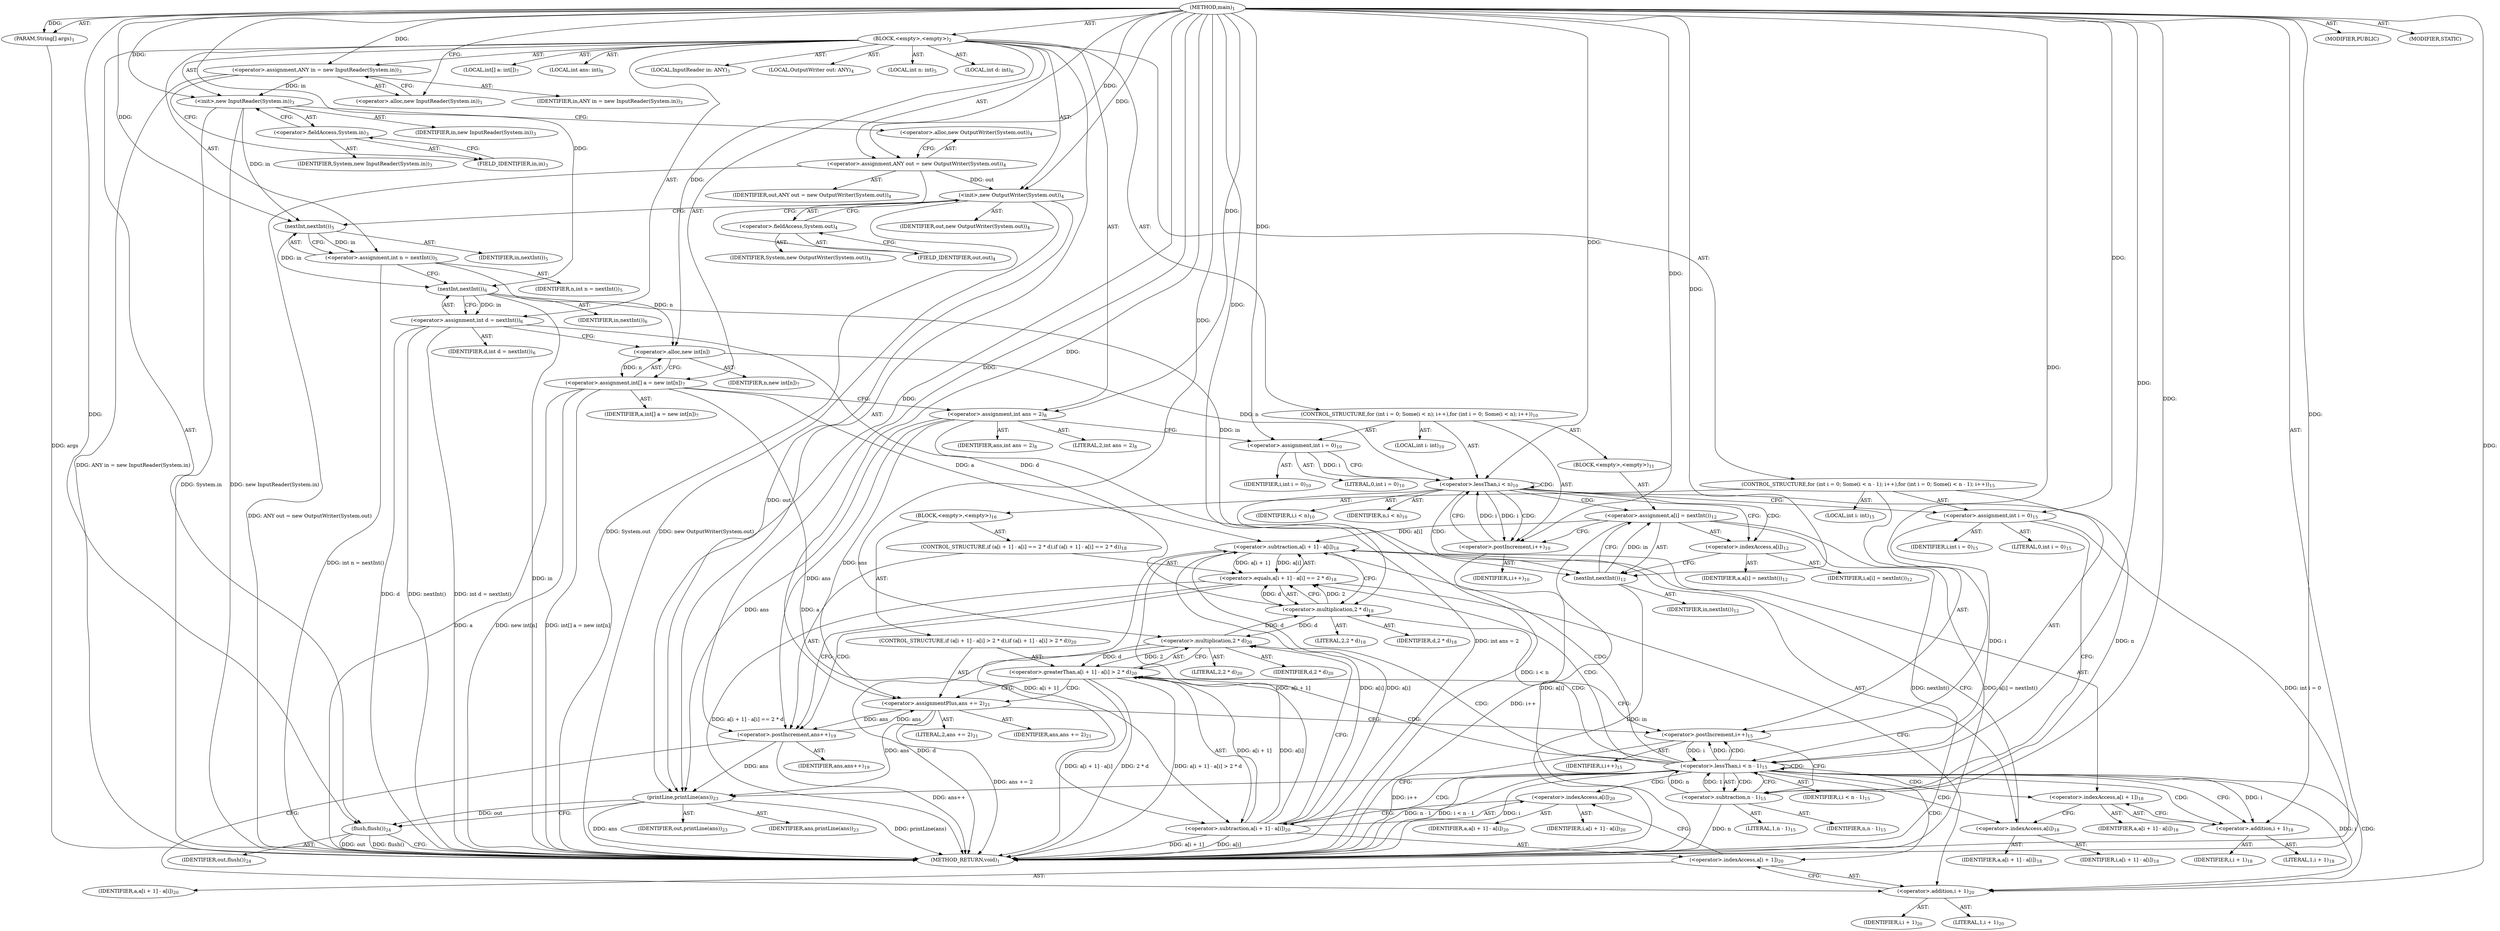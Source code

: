 digraph "main" {  
"21" [label = <(METHOD,main)<SUB>1</SUB>> ]
"22" [label = <(PARAM,String[] args)<SUB>1</SUB>> ]
"23" [label = <(BLOCK,&lt;empty&gt;,&lt;empty&gt;)<SUB>2</SUB>> ]
"4" [label = <(LOCAL,InputReader in: ANY)<SUB>3</SUB>> ]
"24" [label = <(&lt;operator&gt;.assignment,ANY in = new InputReader(System.in))<SUB>3</SUB>> ]
"25" [label = <(IDENTIFIER,in,ANY in = new InputReader(System.in))<SUB>3</SUB>> ]
"26" [label = <(&lt;operator&gt;.alloc,new InputReader(System.in))<SUB>3</SUB>> ]
"27" [label = <(&lt;init&gt;,new InputReader(System.in))<SUB>3</SUB>> ]
"3" [label = <(IDENTIFIER,in,new InputReader(System.in))<SUB>3</SUB>> ]
"28" [label = <(&lt;operator&gt;.fieldAccess,System.in)<SUB>3</SUB>> ]
"29" [label = <(IDENTIFIER,System,new InputReader(System.in))<SUB>3</SUB>> ]
"30" [label = <(FIELD_IDENTIFIER,in,in)<SUB>3</SUB>> ]
"6" [label = <(LOCAL,OutputWriter out: ANY)<SUB>4</SUB>> ]
"31" [label = <(&lt;operator&gt;.assignment,ANY out = new OutputWriter(System.out))<SUB>4</SUB>> ]
"32" [label = <(IDENTIFIER,out,ANY out = new OutputWriter(System.out))<SUB>4</SUB>> ]
"33" [label = <(&lt;operator&gt;.alloc,new OutputWriter(System.out))<SUB>4</SUB>> ]
"34" [label = <(&lt;init&gt;,new OutputWriter(System.out))<SUB>4</SUB>> ]
"5" [label = <(IDENTIFIER,out,new OutputWriter(System.out))<SUB>4</SUB>> ]
"35" [label = <(&lt;operator&gt;.fieldAccess,System.out)<SUB>4</SUB>> ]
"36" [label = <(IDENTIFIER,System,new OutputWriter(System.out))<SUB>4</SUB>> ]
"37" [label = <(FIELD_IDENTIFIER,out,out)<SUB>4</SUB>> ]
"38" [label = <(LOCAL,int n: int)<SUB>5</SUB>> ]
"39" [label = <(&lt;operator&gt;.assignment,int n = nextInt())<SUB>5</SUB>> ]
"40" [label = <(IDENTIFIER,n,int n = nextInt())<SUB>5</SUB>> ]
"41" [label = <(nextInt,nextInt())<SUB>5</SUB>> ]
"42" [label = <(IDENTIFIER,in,nextInt())<SUB>5</SUB>> ]
"43" [label = <(LOCAL,int d: int)<SUB>6</SUB>> ]
"44" [label = <(&lt;operator&gt;.assignment,int d = nextInt())<SUB>6</SUB>> ]
"45" [label = <(IDENTIFIER,d,int d = nextInt())<SUB>6</SUB>> ]
"46" [label = <(nextInt,nextInt())<SUB>6</SUB>> ]
"47" [label = <(IDENTIFIER,in,nextInt())<SUB>6</SUB>> ]
"48" [label = <(LOCAL,int[] a: int[])<SUB>7</SUB>> ]
"49" [label = <(&lt;operator&gt;.assignment,int[] a = new int[n])<SUB>7</SUB>> ]
"50" [label = <(IDENTIFIER,a,int[] a = new int[n])<SUB>7</SUB>> ]
"51" [label = <(&lt;operator&gt;.alloc,new int[n])> ]
"52" [label = <(IDENTIFIER,n,new int[n])<SUB>7</SUB>> ]
"53" [label = <(LOCAL,int ans: int)<SUB>8</SUB>> ]
"54" [label = <(&lt;operator&gt;.assignment,int ans = 2)<SUB>8</SUB>> ]
"55" [label = <(IDENTIFIER,ans,int ans = 2)<SUB>8</SUB>> ]
"56" [label = <(LITERAL,2,int ans = 2)<SUB>8</SUB>> ]
"57" [label = <(CONTROL_STRUCTURE,for (int i = 0; Some(i &lt; n); i++),for (int i = 0; Some(i &lt; n); i++))<SUB>10</SUB>> ]
"58" [label = <(LOCAL,int i: int)<SUB>10</SUB>> ]
"59" [label = <(&lt;operator&gt;.assignment,int i = 0)<SUB>10</SUB>> ]
"60" [label = <(IDENTIFIER,i,int i = 0)<SUB>10</SUB>> ]
"61" [label = <(LITERAL,0,int i = 0)<SUB>10</SUB>> ]
"62" [label = <(&lt;operator&gt;.lessThan,i &lt; n)<SUB>10</SUB>> ]
"63" [label = <(IDENTIFIER,i,i &lt; n)<SUB>10</SUB>> ]
"64" [label = <(IDENTIFIER,n,i &lt; n)<SUB>10</SUB>> ]
"65" [label = <(&lt;operator&gt;.postIncrement,i++)<SUB>10</SUB>> ]
"66" [label = <(IDENTIFIER,i,i++)<SUB>10</SUB>> ]
"67" [label = <(BLOCK,&lt;empty&gt;,&lt;empty&gt;)<SUB>11</SUB>> ]
"68" [label = <(&lt;operator&gt;.assignment,a[i] = nextInt())<SUB>12</SUB>> ]
"69" [label = <(&lt;operator&gt;.indexAccess,a[i])<SUB>12</SUB>> ]
"70" [label = <(IDENTIFIER,a,a[i] = nextInt())<SUB>12</SUB>> ]
"71" [label = <(IDENTIFIER,i,a[i] = nextInt())<SUB>12</SUB>> ]
"72" [label = <(nextInt,nextInt())<SUB>12</SUB>> ]
"73" [label = <(IDENTIFIER,in,nextInt())<SUB>12</SUB>> ]
"74" [label = <(CONTROL_STRUCTURE,for (int i = 0; Some(i &lt; n - 1); i++),for (int i = 0; Some(i &lt; n - 1); i++))<SUB>15</SUB>> ]
"75" [label = <(LOCAL,int i: int)<SUB>15</SUB>> ]
"76" [label = <(&lt;operator&gt;.assignment,int i = 0)<SUB>15</SUB>> ]
"77" [label = <(IDENTIFIER,i,int i = 0)<SUB>15</SUB>> ]
"78" [label = <(LITERAL,0,int i = 0)<SUB>15</SUB>> ]
"79" [label = <(&lt;operator&gt;.lessThan,i &lt; n - 1)<SUB>15</SUB>> ]
"80" [label = <(IDENTIFIER,i,i &lt; n - 1)<SUB>15</SUB>> ]
"81" [label = <(&lt;operator&gt;.subtraction,n - 1)<SUB>15</SUB>> ]
"82" [label = <(IDENTIFIER,n,n - 1)<SUB>15</SUB>> ]
"83" [label = <(LITERAL,1,n - 1)<SUB>15</SUB>> ]
"84" [label = <(&lt;operator&gt;.postIncrement,i++)<SUB>15</SUB>> ]
"85" [label = <(IDENTIFIER,i,i++)<SUB>15</SUB>> ]
"86" [label = <(BLOCK,&lt;empty&gt;,&lt;empty&gt;)<SUB>16</SUB>> ]
"87" [label = <(CONTROL_STRUCTURE,if (a[i + 1] - a[i] == 2 * d),if (a[i + 1] - a[i] == 2 * d))<SUB>18</SUB>> ]
"88" [label = <(&lt;operator&gt;.equals,a[i + 1] - a[i] == 2 * d)<SUB>18</SUB>> ]
"89" [label = <(&lt;operator&gt;.subtraction,a[i + 1] - a[i])<SUB>18</SUB>> ]
"90" [label = <(&lt;operator&gt;.indexAccess,a[i + 1])<SUB>18</SUB>> ]
"91" [label = <(IDENTIFIER,a,a[i + 1] - a[i])<SUB>18</SUB>> ]
"92" [label = <(&lt;operator&gt;.addition,i + 1)<SUB>18</SUB>> ]
"93" [label = <(IDENTIFIER,i,i + 1)<SUB>18</SUB>> ]
"94" [label = <(LITERAL,1,i + 1)<SUB>18</SUB>> ]
"95" [label = <(&lt;operator&gt;.indexAccess,a[i])<SUB>18</SUB>> ]
"96" [label = <(IDENTIFIER,a,a[i + 1] - a[i])<SUB>18</SUB>> ]
"97" [label = <(IDENTIFIER,i,a[i + 1] - a[i])<SUB>18</SUB>> ]
"98" [label = <(&lt;operator&gt;.multiplication,2 * d)<SUB>18</SUB>> ]
"99" [label = <(LITERAL,2,2 * d)<SUB>18</SUB>> ]
"100" [label = <(IDENTIFIER,d,2 * d)<SUB>18</SUB>> ]
"101" [label = <(&lt;operator&gt;.postIncrement,ans++)<SUB>19</SUB>> ]
"102" [label = <(IDENTIFIER,ans,ans++)<SUB>19</SUB>> ]
"103" [label = <(CONTROL_STRUCTURE,if (a[i + 1] - a[i] &gt; 2 * d),if (a[i + 1] - a[i] &gt; 2 * d))<SUB>20</SUB>> ]
"104" [label = <(&lt;operator&gt;.greaterThan,a[i + 1] - a[i] &gt; 2 * d)<SUB>20</SUB>> ]
"105" [label = <(&lt;operator&gt;.subtraction,a[i + 1] - a[i])<SUB>20</SUB>> ]
"106" [label = <(&lt;operator&gt;.indexAccess,a[i + 1])<SUB>20</SUB>> ]
"107" [label = <(IDENTIFIER,a,a[i + 1] - a[i])<SUB>20</SUB>> ]
"108" [label = <(&lt;operator&gt;.addition,i + 1)<SUB>20</SUB>> ]
"109" [label = <(IDENTIFIER,i,i + 1)<SUB>20</SUB>> ]
"110" [label = <(LITERAL,1,i + 1)<SUB>20</SUB>> ]
"111" [label = <(&lt;operator&gt;.indexAccess,a[i])<SUB>20</SUB>> ]
"112" [label = <(IDENTIFIER,a,a[i + 1] - a[i])<SUB>20</SUB>> ]
"113" [label = <(IDENTIFIER,i,a[i + 1] - a[i])<SUB>20</SUB>> ]
"114" [label = <(&lt;operator&gt;.multiplication,2 * d)<SUB>20</SUB>> ]
"115" [label = <(LITERAL,2,2 * d)<SUB>20</SUB>> ]
"116" [label = <(IDENTIFIER,d,2 * d)<SUB>20</SUB>> ]
"117" [label = <(&lt;operator&gt;.assignmentPlus,ans += 2)<SUB>21</SUB>> ]
"118" [label = <(IDENTIFIER,ans,ans += 2)<SUB>21</SUB>> ]
"119" [label = <(LITERAL,2,ans += 2)<SUB>21</SUB>> ]
"120" [label = <(printLine,printLine(ans))<SUB>23</SUB>> ]
"121" [label = <(IDENTIFIER,out,printLine(ans))<SUB>23</SUB>> ]
"122" [label = <(IDENTIFIER,ans,printLine(ans))<SUB>23</SUB>> ]
"123" [label = <(flush,flush())<SUB>24</SUB>> ]
"124" [label = <(IDENTIFIER,out,flush())<SUB>24</SUB>> ]
"125" [label = <(MODIFIER,PUBLIC)> ]
"126" [label = <(MODIFIER,STATIC)> ]
"127" [label = <(METHOD_RETURN,void)<SUB>1</SUB>> ]
  "21" -> "22"  [ label = "AST: "] 
  "21" -> "23"  [ label = "AST: "] 
  "21" -> "125"  [ label = "AST: "] 
  "21" -> "126"  [ label = "AST: "] 
  "21" -> "127"  [ label = "AST: "] 
  "23" -> "4"  [ label = "AST: "] 
  "23" -> "24"  [ label = "AST: "] 
  "23" -> "27"  [ label = "AST: "] 
  "23" -> "6"  [ label = "AST: "] 
  "23" -> "31"  [ label = "AST: "] 
  "23" -> "34"  [ label = "AST: "] 
  "23" -> "38"  [ label = "AST: "] 
  "23" -> "39"  [ label = "AST: "] 
  "23" -> "43"  [ label = "AST: "] 
  "23" -> "44"  [ label = "AST: "] 
  "23" -> "48"  [ label = "AST: "] 
  "23" -> "49"  [ label = "AST: "] 
  "23" -> "53"  [ label = "AST: "] 
  "23" -> "54"  [ label = "AST: "] 
  "23" -> "57"  [ label = "AST: "] 
  "23" -> "74"  [ label = "AST: "] 
  "23" -> "120"  [ label = "AST: "] 
  "23" -> "123"  [ label = "AST: "] 
  "24" -> "25"  [ label = "AST: "] 
  "24" -> "26"  [ label = "AST: "] 
  "27" -> "3"  [ label = "AST: "] 
  "27" -> "28"  [ label = "AST: "] 
  "28" -> "29"  [ label = "AST: "] 
  "28" -> "30"  [ label = "AST: "] 
  "31" -> "32"  [ label = "AST: "] 
  "31" -> "33"  [ label = "AST: "] 
  "34" -> "5"  [ label = "AST: "] 
  "34" -> "35"  [ label = "AST: "] 
  "35" -> "36"  [ label = "AST: "] 
  "35" -> "37"  [ label = "AST: "] 
  "39" -> "40"  [ label = "AST: "] 
  "39" -> "41"  [ label = "AST: "] 
  "41" -> "42"  [ label = "AST: "] 
  "44" -> "45"  [ label = "AST: "] 
  "44" -> "46"  [ label = "AST: "] 
  "46" -> "47"  [ label = "AST: "] 
  "49" -> "50"  [ label = "AST: "] 
  "49" -> "51"  [ label = "AST: "] 
  "51" -> "52"  [ label = "AST: "] 
  "54" -> "55"  [ label = "AST: "] 
  "54" -> "56"  [ label = "AST: "] 
  "57" -> "58"  [ label = "AST: "] 
  "57" -> "59"  [ label = "AST: "] 
  "57" -> "62"  [ label = "AST: "] 
  "57" -> "65"  [ label = "AST: "] 
  "57" -> "67"  [ label = "AST: "] 
  "59" -> "60"  [ label = "AST: "] 
  "59" -> "61"  [ label = "AST: "] 
  "62" -> "63"  [ label = "AST: "] 
  "62" -> "64"  [ label = "AST: "] 
  "65" -> "66"  [ label = "AST: "] 
  "67" -> "68"  [ label = "AST: "] 
  "68" -> "69"  [ label = "AST: "] 
  "68" -> "72"  [ label = "AST: "] 
  "69" -> "70"  [ label = "AST: "] 
  "69" -> "71"  [ label = "AST: "] 
  "72" -> "73"  [ label = "AST: "] 
  "74" -> "75"  [ label = "AST: "] 
  "74" -> "76"  [ label = "AST: "] 
  "74" -> "79"  [ label = "AST: "] 
  "74" -> "84"  [ label = "AST: "] 
  "74" -> "86"  [ label = "AST: "] 
  "76" -> "77"  [ label = "AST: "] 
  "76" -> "78"  [ label = "AST: "] 
  "79" -> "80"  [ label = "AST: "] 
  "79" -> "81"  [ label = "AST: "] 
  "81" -> "82"  [ label = "AST: "] 
  "81" -> "83"  [ label = "AST: "] 
  "84" -> "85"  [ label = "AST: "] 
  "86" -> "87"  [ label = "AST: "] 
  "86" -> "103"  [ label = "AST: "] 
  "87" -> "88"  [ label = "AST: "] 
  "87" -> "101"  [ label = "AST: "] 
  "88" -> "89"  [ label = "AST: "] 
  "88" -> "98"  [ label = "AST: "] 
  "89" -> "90"  [ label = "AST: "] 
  "89" -> "95"  [ label = "AST: "] 
  "90" -> "91"  [ label = "AST: "] 
  "90" -> "92"  [ label = "AST: "] 
  "92" -> "93"  [ label = "AST: "] 
  "92" -> "94"  [ label = "AST: "] 
  "95" -> "96"  [ label = "AST: "] 
  "95" -> "97"  [ label = "AST: "] 
  "98" -> "99"  [ label = "AST: "] 
  "98" -> "100"  [ label = "AST: "] 
  "101" -> "102"  [ label = "AST: "] 
  "103" -> "104"  [ label = "AST: "] 
  "103" -> "117"  [ label = "AST: "] 
  "104" -> "105"  [ label = "AST: "] 
  "104" -> "114"  [ label = "AST: "] 
  "105" -> "106"  [ label = "AST: "] 
  "105" -> "111"  [ label = "AST: "] 
  "106" -> "107"  [ label = "AST: "] 
  "106" -> "108"  [ label = "AST: "] 
  "108" -> "109"  [ label = "AST: "] 
  "108" -> "110"  [ label = "AST: "] 
  "111" -> "112"  [ label = "AST: "] 
  "111" -> "113"  [ label = "AST: "] 
  "114" -> "115"  [ label = "AST: "] 
  "114" -> "116"  [ label = "AST: "] 
  "117" -> "118"  [ label = "AST: "] 
  "117" -> "119"  [ label = "AST: "] 
  "120" -> "121"  [ label = "AST: "] 
  "120" -> "122"  [ label = "AST: "] 
  "123" -> "124"  [ label = "AST: "] 
  "24" -> "30"  [ label = "CFG: "] 
  "27" -> "33"  [ label = "CFG: "] 
  "31" -> "37"  [ label = "CFG: "] 
  "34" -> "41"  [ label = "CFG: "] 
  "39" -> "46"  [ label = "CFG: "] 
  "44" -> "51"  [ label = "CFG: "] 
  "49" -> "54"  [ label = "CFG: "] 
  "54" -> "59"  [ label = "CFG: "] 
  "120" -> "123"  [ label = "CFG: "] 
  "123" -> "127"  [ label = "CFG: "] 
  "26" -> "24"  [ label = "CFG: "] 
  "28" -> "27"  [ label = "CFG: "] 
  "33" -> "31"  [ label = "CFG: "] 
  "35" -> "34"  [ label = "CFG: "] 
  "41" -> "39"  [ label = "CFG: "] 
  "46" -> "44"  [ label = "CFG: "] 
  "51" -> "49"  [ label = "CFG: "] 
  "59" -> "62"  [ label = "CFG: "] 
  "62" -> "69"  [ label = "CFG: "] 
  "62" -> "76"  [ label = "CFG: "] 
  "65" -> "62"  [ label = "CFG: "] 
  "76" -> "81"  [ label = "CFG: "] 
  "79" -> "92"  [ label = "CFG: "] 
  "79" -> "120"  [ label = "CFG: "] 
  "84" -> "81"  [ label = "CFG: "] 
  "30" -> "28"  [ label = "CFG: "] 
  "37" -> "35"  [ label = "CFG: "] 
  "68" -> "65"  [ label = "CFG: "] 
  "81" -> "79"  [ label = "CFG: "] 
  "69" -> "72"  [ label = "CFG: "] 
  "72" -> "68"  [ label = "CFG: "] 
  "88" -> "101"  [ label = "CFG: "] 
  "88" -> "108"  [ label = "CFG: "] 
  "101" -> "108"  [ label = "CFG: "] 
  "104" -> "117"  [ label = "CFG: "] 
  "104" -> "84"  [ label = "CFG: "] 
  "117" -> "84"  [ label = "CFG: "] 
  "89" -> "98"  [ label = "CFG: "] 
  "98" -> "88"  [ label = "CFG: "] 
  "105" -> "114"  [ label = "CFG: "] 
  "114" -> "104"  [ label = "CFG: "] 
  "90" -> "95"  [ label = "CFG: "] 
  "95" -> "89"  [ label = "CFG: "] 
  "106" -> "111"  [ label = "CFG: "] 
  "111" -> "105"  [ label = "CFG: "] 
  "92" -> "90"  [ label = "CFG: "] 
  "108" -> "106"  [ label = "CFG: "] 
  "21" -> "26"  [ label = "CFG: "] 
  "22" -> "127"  [ label = "DDG: args"] 
  "24" -> "127"  [ label = "DDG: ANY in = new InputReader(System.in)"] 
  "27" -> "127"  [ label = "DDG: System.in"] 
  "27" -> "127"  [ label = "DDG: new InputReader(System.in)"] 
  "31" -> "127"  [ label = "DDG: ANY out = new OutputWriter(System.out)"] 
  "34" -> "127"  [ label = "DDG: System.out"] 
  "34" -> "127"  [ label = "DDG: new OutputWriter(System.out)"] 
  "39" -> "127"  [ label = "DDG: int n = nextInt()"] 
  "44" -> "127"  [ label = "DDG: d"] 
  "46" -> "127"  [ label = "DDG: in"] 
  "44" -> "127"  [ label = "DDG: nextInt()"] 
  "44" -> "127"  [ label = "DDG: int d = nextInt()"] 
  "49" -> "127"  [ label = "DDG: a"] 
  "49" -> "127"  [ label = "DDG: new int[n]"] 
  "49" -> "127"  [ label = "DDG: int[] a = new int[n]"] 
  "54" -> "127"  [ label = "DDG: int ans = 2"] 
  "62" -> "127"  [ label = "DDG: i &lt; n"] 
  "76" -> "127"  [ label = "DDG: int i = 0"] 
  "79" -> "127"  [ label = "DDG: i"] 
  "81" -> "127"  [ label = "DDG: n"] 
  "79" -> "127"  [ label = "DDG: n - 1"] 
  "79" -> "127"  [ label = "DDG: i &lt; n - 1"] 
  "120" -> "127"  [ label = "DDG: ans"] 
  "120" -> "127"  [ label = "DDG: printLine(ans)"] 
  "123" -> "127"  [ label = "DDG: out"] 
  "123" -> "127"  [ label = "DDG: flush()"] 
  "88" -> "127"  [ label = "DDG: a[i + 1] - a[i] == 2 * d"] 
  "101" -> "127"  [ label = "DDG: ans++"] 
  "105" -> "127"  [ label = "DDG: a[i + 1]"] 
  "105" -> "127"  [ label = "DDG: a[i]"] 
  "104" -> "127"  [ label = "DDG: a[i + 1] - a[i]"] 
  "114" -> "127"  [ label = "DDG: d"] 
  "104" -> "127"  [ label = "DDG: 2 * d"] 
  "104" -> "127"  [ label = "DDG: a[i + 1] - a[i] &gt; 2 * d"] 
  "117" -> "127"  [ label = "DDG: ans += 2"] 
  "84" -> "127"  [ label = "DDG: i++"] 
  "68" -> "127"  [ label = "DDG: a[i]"] 
  "72" -> "127"  [ label = "DDG: in"] 
  "68" -> "127"  [ label = "DDG: nextInt()"] 
  "68" -> "127"  [ label = "DDG: a[i] = nextInt()"] 
  "65" -> "127"  [ label = "DDG: i++"] 
  "21" -> "22"  [ label = "DDG: "] 
  "21" -> "24"  [ label = "DDG: "] 
  "21" -> "31"  [ label = "DDG: "] 
  "41" -> "39"  [ label = "DDG: in"] 
  "46" -> "44"  [ label = "DDG: in"] 
  "51" -> "49"  [ label = "DDG: n"] 
  "21" -> "54"  [ label = "DDG: "] 
  "24" -> "27"  [ label = "DDG: in"] 
  "21" -> "27"  [ label = "DDG: "] 
  "31" -> "34"  [ label = "DDG: out"] 
  "21" -> "34"  [ label = "DDG: "] 
  "21" -> "59"  [ label = "DDG: "] 
  "21" -> "76"  [ label = "DDG: "] 
  "34" -> "120"  [ label = "DDG: out"] 
  "21" -> "120"  [ label = "DDG: "] 
  "54" -> "120"  [ label = "DDG: ans"] 
  "101" -> "120"  [ label = "DDG: ans"] 
  "117" -> "120"  [ label = "DDG: ans"] 
  "120" -> "123"  [ label = "DDG: out"] 
  "21" -> "123"  [ label = "DDG: "] 
  "27" -> "41"  [ label = "DDG: in"] 
  "21" -> "41"  [ label = "DDG: "] 
  "41" -> "46"  [ label = "DDG: in"] 
  "21" -> "46"  [ label = "DDG: "] 
  "39" -> "51"  [ label = "DDG: n"] 
  "21" -> "51"  [ label = "DDG: "] 
  "59" -> "62"  [ label = "DDG: i"] 
  "65" -> "62"  [ label = "DDG: i"] 
  "21" -> "62"  [ label = "DDG: "] 
  "51" -> "62"  [ label = "DDG: n"] 
  "62" -> "65"  [ label = "DDG: i"] 
  "21" -> "65"  [ label = "DDG: "] 
  "72" -> "68"  [ label = "DDG: in"] 
  "76" -> "79"  [ label = "DDG: i"] 
  "84" -> "79"  [ label = "DDG: i"] 
  "21" -> "79"  [ label = "DDG: "] 
  "81" -> "79"  [ label = "DDG: n"] 
  "81" -> "79"  [ label = "DDG: 1"] 
  "21" -> "84"  [ label = "DDG: "] 
  "79" -> "84"  [ label = "DDG: i"] 
  "62" -> "81"  [ label = "DDG: n"] 
  "21" -> "81"  [ label = "DDG: "] 
  "21" -> "117"  [ label = "DDG: "] 
  "46" -> "72"  [ label = "DDG: in"] 
  "21" -> "72"  [ label = "DDG: "] 
  "89" -> "88"  [ label = "DDG: a[i + 1]"] 
  "89" -> "88"  [ label = "DDG: a[i]"] 
  "98" -> "88"  [ label = "DDG: 2"] 
  "98" -> "88"  [ label = "DDG: d"] 
  "54" -> "101"  [ label = "DDG: ans"] 
  "117" -> "101"  [ label = "DDG: ans"] 
  "21" -> "101"  [ label = "DDG: "] 
  "105" -> "104"  [ label = "DDG: a[i + 1]"] 
  "105" -> "104"  [ label = "DDG: a[i]"] 
  "114" -> "104"  [ label = "DDG: 2"] 
  "114" -> "104"  [ label = "DDG: d"] 
  "54" -> "117"  [ label = "DDG: ans"] 
  "101" -> "117"  [ label = "DDG: ans"] 
  "49" -> "89"  [ label = "DDG: a"] 
  "105" -> "89"  [ label = "DDG: a[i + 1]"] 
  "105" -> "89"  [ label = "DDG: a[i]"] 
  "68" -> "89"  [ label = "DDG: a[i]"] 
  "21" -> "98"  [ label = "DDG: "] 
  "44" -> "98"  [ label = "DDG: d"] 
  "114" -> "98"  [ label = "DDG: d"] 
  "49" -> "105"  [ label = "DDG: a"] 
  "89" -> "105"  [ label = "DDG: a[i + 1]"] 
  "89" -> "105"  [ label = "DDG: a[i]"] 
  "21" -> "114"  [ label = "DDG: "] 
  "98" -> "114"  [ label = "DDG: d"] 
  "79" -> "92"  [ label = "DDG: i"] 
  "21" -> "92"  [ label = "DDG: "] 
  "21" -> "108"  [ label = "DDG: "] 
  "79" -> "108"  [ label = "DDG: i"] 
  "62" -> "68"  [ label = "CDG: "] 
  "62" -> "72"  [ label = "CDG: "] 
  "62" -> "69"  [ label = "CDG: "] 
  "62" -> "65"  [ label = "CDG: "] 
  "62" -> "62"  [ label = "CDG: "] 
  "79" -> "89"  [ label = "CDG: "] 
  "79" -> "98"  [ label = "CDG: "] 
  "79" -> "81"  [ label = "CDG: "] 
  "79" -> "84"  [ label = "CDG: "] 
  "79" -> "114"  [ label = "CDG: "] 
  "79" -> "104"  [ label = "CDG: "] 
  "79" -> "95"  [ label = "CDG: "] 
  "79" -> "92"  [ label = "CDG: "] 
  "79" -> "106"  [ label = "CDG: "] 
  "79" -> "90"  [ label = "CDG: "] 
  "79" -> "79"  [ label = "CDG: "] 
  "79" -> "105"  [ label = "CDG: "] 
  "79" -> "88"  [ label = "CDG: "] 
  "79" -> "108"  [ label = "CDG: "] 
  "79" -> "111"  [ label = "CDG: "] 
  "88" -> "101"  [ label = "CDG: "] 
  "104" -> "117"  [ label = "CDG: "] 
}
